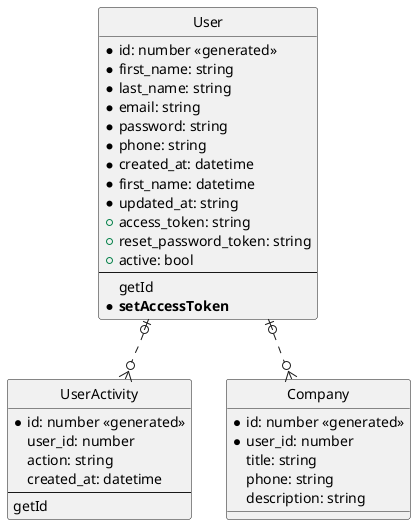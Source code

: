 @startuml
' hide the spot
hide circle

entity "User" as user{
    * id: number <<generated>>
    *first_name: string
    *last_name: string
    *email: string
    *password: string
    *phone: string
    *created_at: datetime
    *first_name: datetime
    *updated_at: string
    +access_token: string
    +reset_password_token: string
    +active: bool
    --
    getId
    * **setAccessToken**
}

entity "UserActivity" as user_activity{
    * id: number <<generated>>
    user_id: number
    action: string
    created_at: datetime
    --
    getId
}

entity "Company" as company{
    * id: number <<generated>>
    * user_id: number
    title: string
    phone: string
    description: string
}

user |o..o{ user_activity
user  |o..o{ company
@enduml
